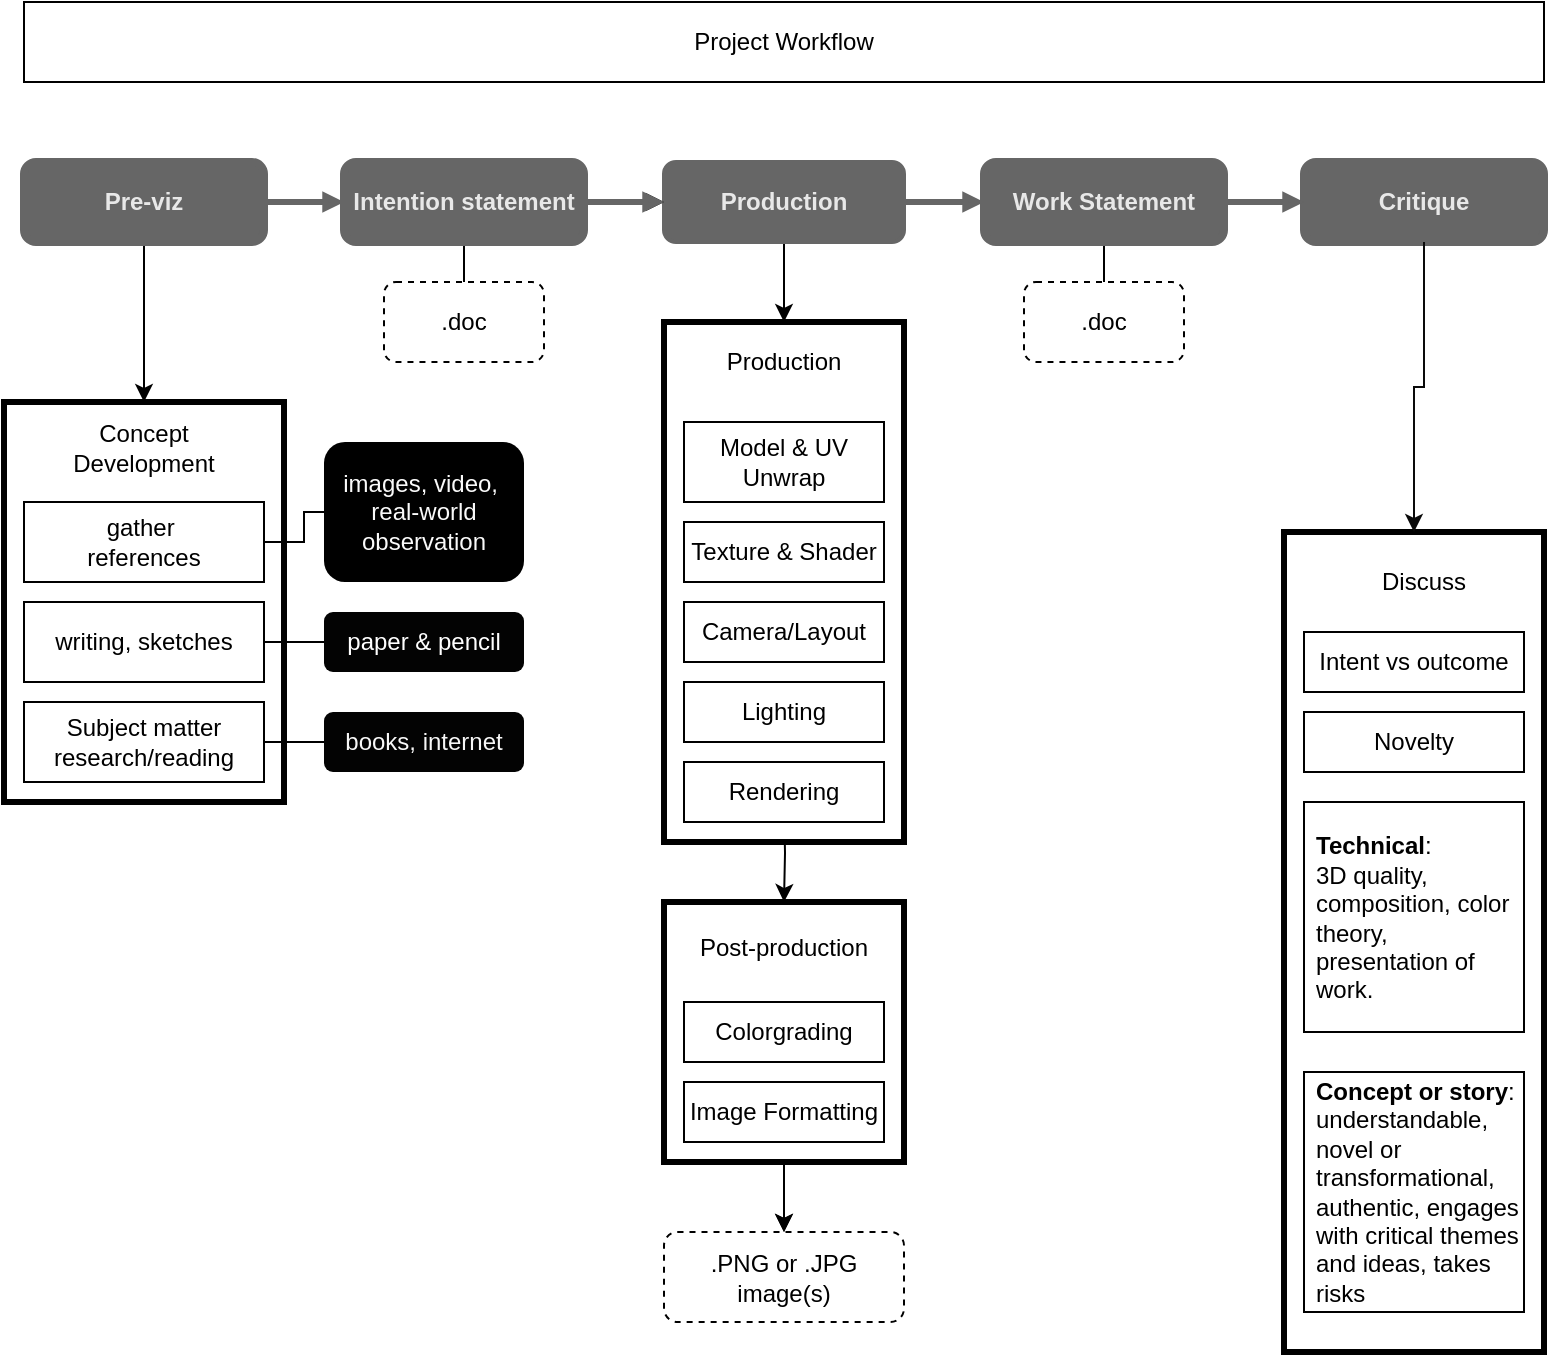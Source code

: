<mxfile version="24.7.14">
  <diagram name="Page-1" id="ZaHz7pkHLACxlTyG6I-X">
    <mxGraphModel dx="825" dy="712" grid="1" gridSize="10" guides="1" tooltips="1" connect="1" arrows="1" fold="1" page="1" pageScale="1" pageWidth="850" pageHeight="1100" math="0" shadow="0">
      <root>
        <mxCell id="0" />
        <mxCell id="1" parent="0" />
        <mxCell id="DtSaOkqhzlqooKWDMb_B-50" value="" style="rounded=0;whiteSpace=wrap;html=1;strokeWidth=3;" parent="1" vertex="1">
          <mxGeometry x="710" y="345" width="130" height="410" as="geometry" />
        </mxCell>
        <mxCell id="DtSaOkqhzlqooKWDMb_B-4" value="Project Workflow" style="whiteSpace=wrap;html=1;" parent="1" vertex="1">
          <mxGeometry x="80" y="80" width="760" height="40" as="geometry" />
        </mxCell>
        <mxCell id="DtSaOkqhzlqooKWDMb_B-23" style="edgeStyle=orthogonalEdgeStyle;rounded=0;orthogonalLoop=1;jettySize=auto;html=1;exitX=1;exitY=0.5;exitDx=0;exitDy=0;entryX=0;entryY=0.5;entryDx=0;entryDy=0;strokeWidth=3;endArrow=block;endFill=1;endSize=3;startSize=3;strokeColor=#666666;" parent="1" source="DtSaOkqhzlqooKWDMb_B-5" target="DtSaOkqhzlqooKWDMb_B-16" edge="1">
          <mxGeometry relative="1" as="geometry" />
        </mxCell>
        <mxCell id="DtSaOkqhzlqooKWDMb_B-74" value="" style="edgeStyle=orthogonalEdgeStyle;rounded=0;orthogonalLoop=1;jettySize=auto;html=1;entryX=0.5;entryY=0;entryDx=0;entryDy=0;" parent="1" source="DtSaOkqhzlqooKWDMb_B-5" target="DtSaOkqhzlqooKWDMb_B-94" edge="1">
          <mxGeometry relative="1" as="geometry">
            <mxPoint x="140" y="240.0" as="targetPoint" />
          </mxGeometry>
        </mxCell>
        <mxCell id="DtSaOkqhzlqooKWDMb_B-5" value="Pre-viz" style="whiteSpace=wrap;html=1;rounded=1;shadow=0;glass=0;strokeWidth=4;strokeColor=#666666;fontStyle=1;fillColor=#666666;fontColor=#E8E8E8;" parent="1" vertex="1">
          <mxGeometry x="80" y="160" width="120" height="40" as="geometry" />
        </mxCell>
        <mxCell id="DtSaOkqhzlqooKWDMb_B-27" style="edgeStyle=orthogonalEdgeStyle;rounded=0;orthogonalLoop=1;jettySize=auto;html=1;exitX=1;exitY=0.5;exitDx=0;exitDy=0;strokeWidth=3;endArrow=block;endFill=1;endSize=3;startSize=3;strokeColor=#666666;" parent="1" source="DtSaOkqhzlqooKWDMb_B-6" target="DtSaOkqhzlqooKWDMb_B-17" edge="1">
          <mxGeometry relative="1" as="geometry" />
        </mxCell>
        <mxCell id="DtSaOkqhzlqooKWDMb_B-80" style="edgeStyle=orthogonalEdgeStyle;rounded=0;orthogonalLoop=1;jettySize=auto;html=1;exitX=0.5;exitY=1;exitDx=0;exitDy=0;entryX=0.5;entryY=0;entryDx=0;entryDy=0;" parent="1" source="DtSaOkqhzlqooKWDMb_B-6" target="DtSaOkqhzlqooKWDMb_B-75" edge="1">
          <mxGeometry relative="1" as="geometry" />
        </mxCell>
        <mxCell id="DtSaOkqhzlqooKWDMb_B-6" value="Production" style="whiteSpace=wrap;html=1;strokeWidth=2;strokeColor=#666666;fontStyle=1;fillColor=#666666;rounded=1;fontColor=#E8E8E8;" parent="1" vertex="1">
          <mxGeometry x="400" y="160" width="120" height="40" as="geometry" />
        </mxCell>
        <mxCell id="DtSaOkqhzlqooKWDMb_B-7" value="Critique" style="whiteSpace=wrap;html=1;shadow=0;glass=0;rounded=1;strokeWidth=4;strokeColor=#666666;fontStyle=1;fillColor=#666666;fontColor=#E8E8E8;" parent="1" vertex="1">
          <mxGeometry x="720" y="160" width="120" height="40" as="geometry" />
        </mxCell>
        <mxCell id="DtSaOkqhzlqooKWDMb_B-24" style="edgeStyle=orthogonalEdgeStyle;rounded=0;orthogonalLoop=1;jettySize=auto;html=1;exitX=1;exitY=0.5;exitDx=0;exitDy=0;entryX=0;entryY=0.5;entryDx=0;entryDy=0;" parent="1" source="DtSaOkqhzlqooKWDMb_B-16" target="DtSaOkqhzlqooKWDMb_B-6" edge="1">
          <mxGeometry relative="1" as="geometry" />
        </mxCell>
        <mxCell id="DtSaOkqhzlqooKWDMb_B-44" value="" style="edgeStyle=orthogonalEdgeStyle;rounded=0;orthogonalLoop=1;jettySize=auto;html=1;endArrow=none;endFill=0;" parent="1" source="DtSaOkqhzlqooKWDMb_B-16" target="DtSaOkqhzlqooKWDMb_B-43" edge="1">
          <mxGeometry relative="1" as="geometry" />
        </mxCell>
        <mxCell id="DtSaOkqhzlqooKWDMb_B-73" value="" style="edgeStyle=orthogonalEdgeStyle;rounded=0;orthogonalLoop=1;jettySize=auto;html=1;strokeWidth=3;endArrow=block;endFill=1;endSize=3;startSize=3;strokeColor=#666666;" parent="1" source="DtSaOkqhzlqooKWDMb_B-16" target="DtSaOkqhzlqooKWDMb_B-6" edge="1">
          <mxGeometry relative="1" as="geometry" />
        </mxCell>
        <mxCell id="DtSaOkqhzlqooKWDMb_B-16" value="Intention statement" style="whiteSpace=wrap;html=1;shadow=0;glass=0;rounded=1;strokeWidth=4;strokeColor=#666666;fontStyle=1;fillColor=#666666;fontColor=#E8E8E8;" parent="1" vertex="1">
          <mxGeometry x="240" y="160" width="120" height="40" as="geometry" />
        </mxCell>
        <mxCell id="DtSaOkqhzlqooKWDMb_B-28" style="edgeStyle=orthogonalEdgeStyle;rounded=0;orthogonalLoop=1;jettySize=auto;html=1;exitX=1;exitY=0.5;exitDx=0;exitDy=0;entryX=0;entryY=0.5;entryDx=0;entryDy=0;strokeWidth=3;endArrow=block;endFill=1;endSize=3;startSize=3;strokeColor=#666666;" parent="1" source="DtSaOkqhzlqooKWDMb_B-17" target="DtSaOkqhzlqooKWDMb_B-7" edge="1">
          <mxGeometry relative="1" as="geometry" />
        </mxCell>
        <mxCell id="DtSaOkqhzlqooKWDMb_B-47" style="edgeStyle=orthogonalEdgeStyle;rounded=0;orthogonalLoop=1;jettySize=auto;html=1;exitX=0.5;exitY=1;exitDx=0;exitDy=0;entryX=0.5;entryY=0;entryDx=0;entryDy=0;endArrow=none;endFill=0;" parent="1" source="DtSaOkqhzlqooKWDMb_B-17" target="DtSaOkqhzlqooKWDMb_B-46" edge="1">
          <mxGeometry relative="1" as="geometry" />
        </mxCell>
        <mxCell id="DtSaOkqhzlqooKWDMb_B-17" value="Work Statement" style="whiteSpace=wrap;html=1;shadow=0;glass=0;rounded=1;strokeWidth=4;strokeColor=#666666;fontStyle=1;fillColor=#666666;fontColor=#E8E8E8;" parent="1" vertex="1">
          <mxGeometry x="560" y="160" width="120" height="40" as="geometry" />
        </mxCell>
        <mxCell id="DtSaOkqhzlqooKWDMb_B-43" value=".doc" style="rounded=1;whiteSpace=wrap;html=1;shadow=0;dashed=1;" parent="1" vertex="1">
          <mxGeometry x="260" y="220" width="80" height="40" as="geometry" />
        </mxCell>
        <mxCell id="DtSaOkqhzlqooKWDMb_B-46" value=".doc" style="rounded=1;whiteSpace=wrap;html=1;shadow=0;dashed=1;" parent="1" vertex="1">
          <mxGeometry x="580" y="220" width="80" height="40" as="geometry" />
        </mxCell>
        <mxCell id="DtSaOkqhzlqooKWDMb_B-52" value="&lt;b&gt;Technical&lt;/b&gt;:&amp;nbsp;&lt;div&gt;3D quality,&amp;nbsp; composition, color theory, presentation of work.&lt;/div&gt;" style="whiteSpace=wrap;html=1;align=left;spacingLeft=4;" parent="1" vertex="1">
          <mxGeometry x="720" y="480" width="110" height="115" as="geometry" />
        </mxCell>
        <mxCell id="DtSaOkqhzlqooKWDMb_B-53" value="&lt;b&gt;Concept or story&lt;/b&gt;: understandable, novel or transformational,&lt;div&gt;authentic, engages with critical themes and ideas, takes risks&lt;/div&gt;" style="whiteSpace=wrap;html=1;align=left;spacingLeft=4;" parent="1" vertex="1">
          <mxGeometry x="720" y="615" width="110" height="120" as="geometry" />
        </mxCell>
        <mxCell id="DtSaOkqhzlqooKWDMb_B-54" value="Intent vs outcome" style="whiteSpace=wrap;html=1;" parent="1" vertex="1">
          <mxGeometry x="720" y="395" width="110" height="30" as="geometry" />
        </mxCell>
        <mxCell id="DtSaOkqhzlqooKWDMb_B-56" value="Discuss" style="text;html=1;align=center;verticalAlign=middle;whiteSpace=wrap;rounded=0;" parent="1" vertex="1">
          <mxGeometry x="750" y="355" width="60" height="30" as="geometry" />
        </mxCell>
        <mxCell id="DtSaOkqhzlqooKWDMb_B-57" style="edgeStyle=orthogonalEdgeStyle;rounded=0;orthogonalLoop=1;jettySize=auto;html=1;exitX=0.5;exitY=1;exitDx=0;exitDy=0;entryX=0.5;entryY=0;entryDx=0;entryDy=0;strokeWidth=1;strokeColor=#0A0A0A;" parent="1" source="DtSaOkqhzlqooKWDMb_B-7" target="DtSaOkqhzlqooKWDMb_B-50" edge="1">
          <mxGeometry relative="1" as="geometry">
            <mxPoint x="680" y="260" as="sourcePoint" />
            <mxPoint x="680" y="300" as="targetPoint" />
          </mxGeometry>
        </mxCell>
        <mxCell id="DtSaOkqhzlqooKWDMb_B-71" value=".PNG or .JPG image(s)" style="rounded=1;whiteSpace=wrap;html=1;shadow=0;dashed=1;" parent="1" vertex="1">
          <mxGeometry x="400" y="695" width="120" height="45" as="geometry" />
        </mxCell>
        <mxCell id="DtSaOkqhzlqooKWDMb_B-89" style="edgeStyle=orthogonalEdgeStyle;rounded=0;orthogonalLoop=1;jettySize=auto;html=1;exitX=0.5;exitY=1;exitDx=0;exitDy=0;entryX=0.5;entryY=0;entryDx=0;entryDy=0;" parent="1" target="DtSaOkqhzlqooKWDMb_B-83" edge="1">
          <mxGeometry relative="1" as="geometry">
            <mxPoint x="460" y="480" as="sourcePoint" />
          </mxGeometry>
        </mxCell>
        <mxCell id="DtSaOkqhzlqooKWDMb_B-75" value="" style="rounded=0;whiteSpace=wrap;html=1;strokeWidth=3;" parent="1" vertex="1">
          <mxGeometry x="400" y="240" width="120" height="260" as="geometry" />
        </mxCell>
        <mxCell id="DtSaOkqhzlqooKWDMb_B-76" value="Model &amp;amp; UV Unwrap" style="rounded=0;whiteSpace=wrap;html=1;strokeWidth=1;" parent="1" vertex="1">
          <mxGeometry x="410" y="290" width="100" height="40" as="geometry" />
        </mxCell>
        <mxCell id="DtSaOkqhzlqooKWDMb_B-77" value="Texture &amp;amp; Shader" style="rounded=0;whiteSpace=wrap;html=1;strokeWidth=1;" parent="1" vertex="1">
          <mxGeometry x="410" y="340" width="100" height="30" as="geometry" />
        </mxCell>
        <mxCell id="DtSaOkqhzlqooKWDMb_B-78" value="Lighting" style="rounded=0;whiteSpace=wrap;html=1;strokeWidth=1;" parent="1" vertex="1">
          <mxGeometry x="410" y="420" width="100" height="30" as="geometry" />
        </mxCell>
        <mxCell id="DtSaOkqhzlqooKWDMb_B-79" value="Rendering" style="rounded=0;whiteSpace=wrap;html=1;strokeWidth=1;" parent="1" vertex="1">
          <mxGeometry x="410" y="460" width="100" height="30" as="geometry" />
        </mxCell>
        <mxCell id="DtSaOkqhzlqooKWDMb_B-82" value="Production" style="text;html=1;align=center;verticalAlign=middle;whiteSpace=wrap;rounded=0;" parent="1" vertex="1">
          <mxGeometry x="430" y="245" width="60" height="30" as="geometry" />
        </mxCell>
        <mxCell id="FkfdHP0rrA9LsbBcFN5I-9" value="" style="edgeStyle=orthogonalEdgeStyle;rounded=0;orthogonalLoop=1;jettySize=auto;html=1;" edge="1" parent="1" source="DtSaOkqhzlqooKWDMb_B-83" target="DtSaOkqhzlqooKWDMb_B-71">
          <mxGeometry relative="1" as="geometry" />
        </mxCell>
        <mxCell id="DtSaOkqhzlqooKWDMb_B-83" value="" style="rounded=0;whiteSpace=wrap;html=1;strokeWidth=3;" parent="1" vertex="1">
          <mxGeometry x="400" y="530" width="120" height="130" as="geometry" />
        </mxCell>
        <mxCell id="DtSaOkqhzlqooKWDMb_B-85" value="Post-production" style="text;html=1;align=center;verticalAlign=middle;whiteSpace=wrap;rounded=0;" parent="1" vertex="1">
          <mxGeometry x="410" y="535" width="100" height="35" as="geometry" />
        </mxCell>
        <mxCell id="DtSaOkqhzlqooKWDMb_B-86" value="&lt;div&gt;Colorgrading&lt;/div&gt;" style="whiteSpace=wrap;html=1;rounded=0;strokeWidth=1;" parent="1" vertex="1">
          <mxGeometry x="410" y="580" width="100" height="30" as="geometry" />
        </mxCell>
        <mxCell id="DtSaOkqhzlqooKWDMb_B-88" value="&lt;div&gt;Image Formatting&lt;/div&gt;" style="whiteSpace=wrap;html=1;rounded=0;strokeWidth=1;" parent="1" vertex="1">
          <mxGeometry x="410" y="620" width="100" height="30" as="geometry" />
        </mxCell>
        <mxCell id="DtSaOkqhzlqooKWDMb_B-94" value="" style="rounded=0;whiteSpace=wrap;html=1;strokeWidth=3;" parent="1" vertex="1">
          <mxGeometry x="70" y="280" width="140" height="200" as="geometry" />
        </mxCell>
        <mxCell id="DtSaOkqhzlqooKWDMb_B-95" value="Concept Development" style="text;html=1;align=center;verticalAlign=middle;whiteSpace=wrap;rounded=0;" parent="1" vertex="1">
          <mxGeometry x="80" y="285" width="120" height="35" as="geometry" />
        </mxCell>
        <mxCell id="DtSaOkqhzlqooKWDMb_B-100" style="edgeStyle=orthogonalEdgeStyle;rounded=0;orthogonalLoop=1;jettySize=auto;html=1;exitX=1;exitY=0.5;exitDx=0;exitDy=0;entryX=0;entryY=0.5;entryDx=0;entryDy=0;endArrow=none;endFill=0;" parent="1" source="DtSaOkqhzlqooKWDMb_B-96" target="DtSaOkqhzlqooKWDMb_B-99" edge="1">
          <mxGeometry relative="1" as="geometry" />
        </mxCell>
        <mxCell id="DtSaOkqhzlqooKWDMb_B-96" value="Subject matter research/reading" style="rounded=0;whiteSpace=wrap;html=1;strokeWidth=1;strokeColor=default;align=center;verticalAlign=middle;fontFamily=Helvetica;fontSize=12;fontColor=default;fillColor=default;" parent="1" vertex="1">
          <mxGeometry x="80" y="430" width="120" height="40" as="geometry" />
        </mxCell>
        <mxCell id="DtSaOkqhzlqooKWDMb_B-102" style="edgeStyle=orthogonalEdgeStyle;rounded=0;orthogonalLoop=1;jettySize=auto;html=1;exitX=1;exitY=0.5;exitDx=0;exitDy=0;entryX=0;entryY=0.5;entryDx=0;entryDy=0;strokeColor=default;align=center;verticalAlign=middle;fontFamily=Helvetica;fontSize=11;fontColor=default;labelBackgroundColor=default;endArrow=none;endFill=0;" parent="1" source="DtSaOkqhzlqooKWDMb_B-97" target="DtSaOkqhzlqooKWDMb_B-101" edge="1">
          <mxGeometry relative="1" as="geometry" />
        </mxCell>
        <mxCell id="DtSaOkqhzlqooKWDMb_B-97" value="writing, sketches" style="rounded=0;whiteSpace=wrap;html=1;strokeWidth=1;strokeColor=default;align=center;verticalAlign=middle;fontFamily=Helvetica;fontSize=12;fontColor=default;fillColor=default;" parent="1" vertex="1">
          <mxGeometry x="80" y="380" width="120" height="40" as="geometry" />
        </mxCell>
        <mxCell id="DtSaOkqhzlqooKWDMb_B-104" style="edgeStyle=orthogonalEdgeStyle;rounded=0;orthogonalLoop=1;jettySize=auto;html=1;exitX=1;exitY=0.5;exitDx=0;exitDy=0;entryX=0;entryY=0.5;entryDx=0;entryDy=0;strokeColor=default;align=center;verticalAlign=middle;fontFamily=Helvetica;fontSize=11;fontColor=default;labelBackgroundColor=default;endArrow=none;endFill=0;" parent="1" source="DtSaOkqhzlqooKWDMb_B-98" target="DtSaOkqhzlqooKWDMb_B-103" edge="1">
          <mxGeometry relative="1" as="geometry">
            <Array as="points">
              <mxPoint x="220" y="350" />
              <mxPoint x="220" y="335" />
            </Array>
          </mxGeometry>
        </mxCell>
        <mxCell id="DtSaOkqhzlqooKWDMb_B-98" value="gather&amp;nbsp;&lt;div&gt;references&lt;/div&gt;" style="rounded=0;whiteSpace=wrap;html=1;strokeWidth=1;strokeColor=default;align=center;verticalAlign=middle;fontFamily=Helvetica;fontSize=12;fontColor=default;fillColor=default;" parent="1" vertex="1">
          <mxGeometry x="80" y="330" width="120" height="40" as="geometry" />
        </mxCell>
        <mxCell id="DtSaOkqhzlqooKWDMb_B-99" value="books, internet" style="rounded=1;whiteSpace=wrap;html=1;shadow=0;dashed=1;fontColor=#F7F7F7;strokeColor=none;fillColor=#030303;" parent="1" vertex="1">
          <mxGeometry x="230" y="435" width="100" height="30" as="geometry" />
        </mxCell>
        <mxCell id="DtSaOkqhzlqooKWDMb_B-101" value="paper &amp;amp; pencil" style="rounded=1;whiteSpace=wrap;html=1;shadow=0;dashed=1;strokeColor=none;fillColor=#030303;fontColor=#FFFFFF;" parent="1" vertex="1">
          <mxGeometry x="230" y="385" width="100" height="30" as="geometry" />
        </mxCell>
        <mxCell id="DtSaOkqhzlqooKWDMb_B-103" value="images, video,&amp;nbsp;&lt;div&gt;real-world observation&lt;/div&gt;" style="rounded=1;whiteSpace=wrap;html=1;shadow=0;strokeColor=none;fillColor=#000000;fontColor=#FAFAFA;" parent="1" vertex="1">
          <mxGeometry x="230" y="300" width="100" height="70" as="geometry" />
        </mxCell>
        <mxCell id="DtSaOkqhzlqooKWDMb_B-106" value="Novelty" style="whiteSpace=wrap;html=1;" parent="1" vertex="1">
          <mxGeometry x="720" y="435" width="110" height="30" as="geometry" />
        </mxCell>
        <mxCell id="FkfdHP0rrA9LsbBcFN5I-4" value="Camera/Layout" style="rounded=0;whiteSpace=wrap;html=1;strokeWidth=1;" vertex="1" parent="1">
          <mxGeometry x="410" y="380" width="100" height="30" as="geometry" />
        </mxCell>
        <mxCell id="FkfdHP0rrA9LsbBcFN5I-8" style="edgeStyle=orthogonalEdgeStyle;rounded=0;orthogonalLoop=1;jettySize=auto;html=1;entryX=0.5;entryY=0;entryDx=0;entryDy=0;" edge="1" parent="1">
          <mxGeometry relative="1" as="geometry">
            <mxPoint x="460" y="660" as="sourcePoint" />
            <Array as="points" />
            <mxPoint x="460" y="695" as="targetPoint" />
          </mxGeometry>
        </mxCell>
      </root>
    </mxGraphModel>
  </diagram>
</mxfile>
